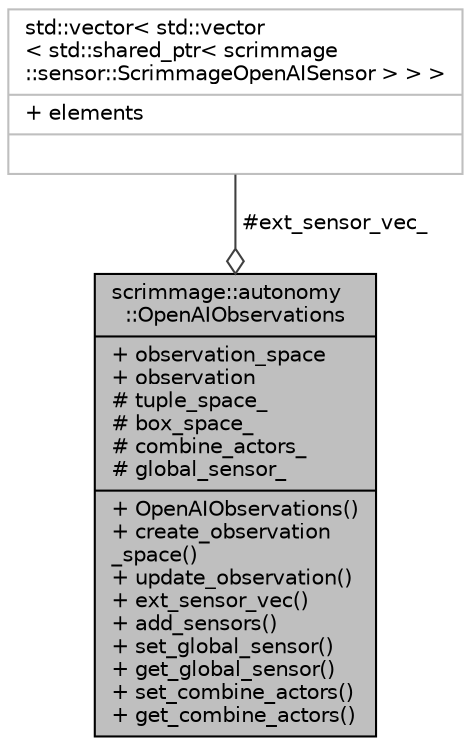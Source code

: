 digraph "scrimmage::autonomy::OpenAIObservations"
{
 // LATEX_PDF_SIZE
  edge [fontname="Helvetica",fontsize="10",labelfontname="Helvetica",labelfontsize="10"];
  node [fontname="Helvetica",fontsize="10",shape=record];
  Node1 [label="{scrimmage::autonomy\l::OpenAIObservations\n|+ observation_space\l+ observation\l# tuple_space_\l# box_space_\l# combine_actors_\l# global_sensor_\l|+ OpenAIObservations()\l+ create_observation\l_space()\l+ update_observation()\l+ ext_sensor_vec()\l+ add_sensors()\l+ set_global_sensor()\l+ get_global_sensor()\l+ set_combine_actors()\l+ get_combine_actors()\l}",height=0.2,width=0.4,color="black", fillcolor="grey75", style="filled", fontcolor="black",tooltip=" "];
  Node2 -> Node1 [color="grey25",fontsize="10",style="solid",label=" #ext_sensor_vec_" ,arrowhead="odiamond",fontname="Helvetica"];
  Node2 [label="{std::vector\< std::vector\l\< std::shared_ptr\< scrimmage\l::sensor::ScrimmageOpenAISensor \> \> \>\n|+ elements\l|}",height=0.2,width=0.4,color="grey75", fillcolor="white", style="filled",tooltip=" "];
}

